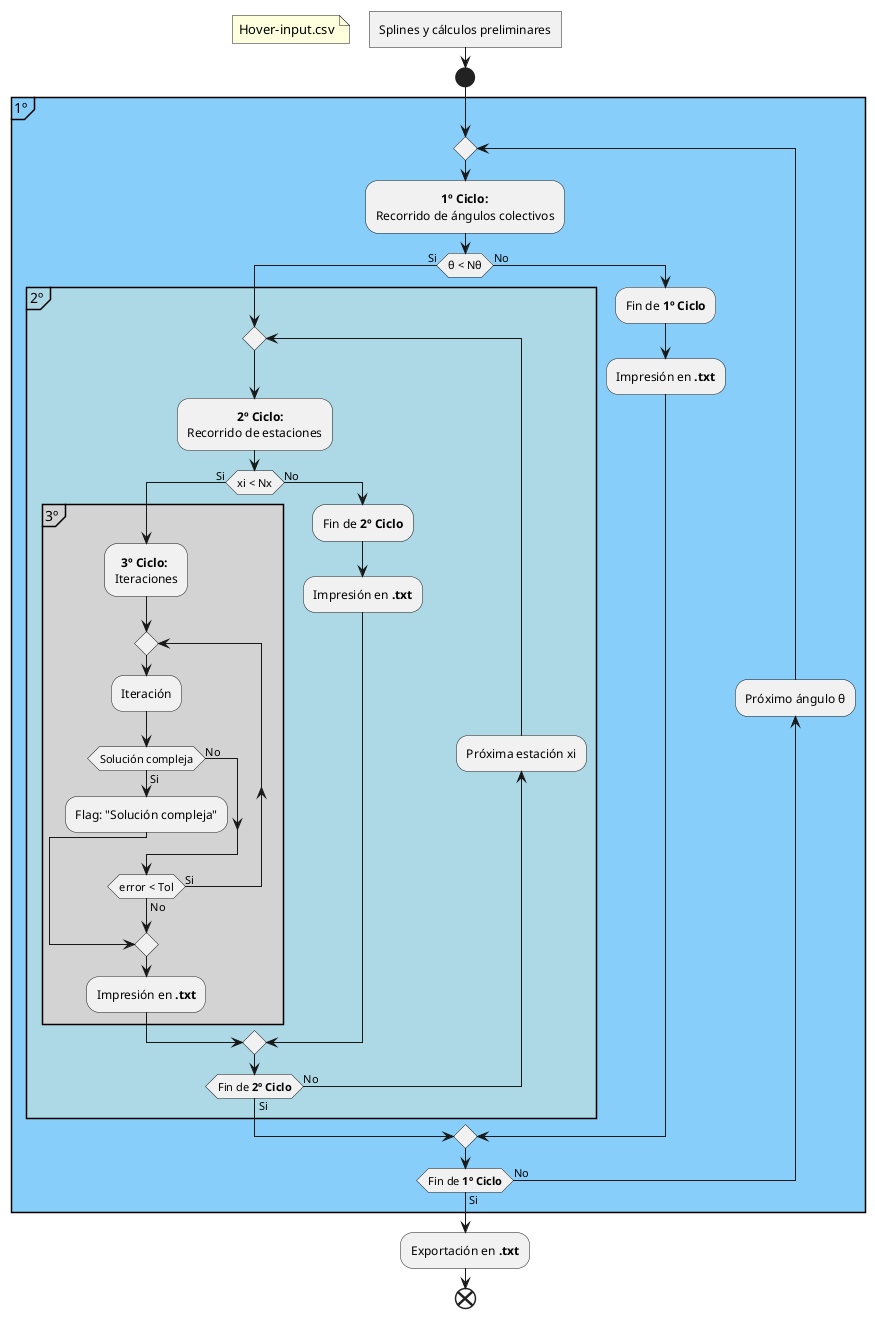 @startuml Hover-diagrama_de_flujo

<style>
activityDiagram {
    FontName arial
}
</style>

:Splines y cálculos preliminares]
floating note left: Hover-input.csv

start
partition 1º #LightSkyBlue {
    repeat
        :\t\t     **1º Ciclo:**\nRecorrido de ángulos colectivos;
        if (θ < Nθ) then (Si)
            partition 2º #LightBlue {
                repeat
                    :\t\t**2º Ciclo:**\nRecorrido de estaciones;
                    if (xi < Nx) then (Si)
                        partition 3º #LightGrey {
                            :  **3º Ciclo:**\nIteraciones;
                            repeat
                                :Iteración;
                                if (Solución compleja) then (Si)
                                    :Flag: "Solución compleja";
                                break
                                else (No)
                                endif
                            repeat while (error < Tol) is (Si) not (No)
                            :Impresión en **.txt**;
                        }
                    else (No)
                        :Fin de **2º Ciclo**;
                        :Impresión en **.txt**;
                    endif
                backward:Próxima estación xi;
                repeat while (Fin de **2º Ciclo**) is (No) not (Si)
            }
        else (No)
            :Fin de **1º Ciclo**;
            :Impresión en **.txt**;
        endif
    backward :Próximo ángulo θ;
    repeat while (Fin de **1º Ciclo**) is (No) not (Si)
}
:Exportación en **.txt**;
end

@endump